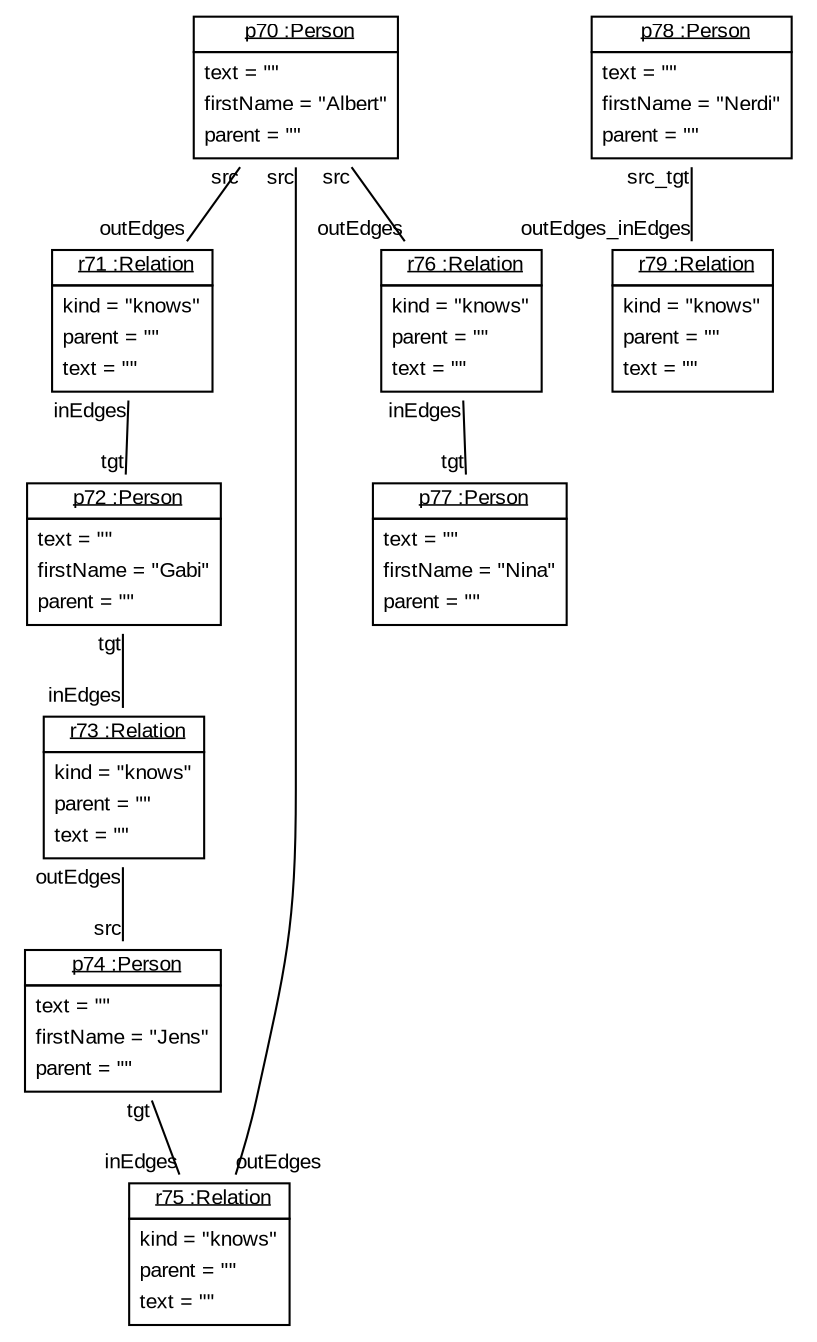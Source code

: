 graph ObjectDiagram {
   node [shape = none, fontsize = 10, fontname = "Arial"];
   edge [fontsize = 10, fontname = "Arial"];
   compound=true;

p70 [label=<<table border='0' cellborder='1' cellspacing='0'> <tr> <td href="../examples/org/sdmlib/examples/m2m/Person.java"> <u>p70 :Person</u></td></tr><tr><td><table border='0' cellborder='0' cellspacing='0'><tr><td align='left'>text = ""</td></tr><tr><td align='left'>firstName = "Albert"</td></tr><tr><td align='left'>parent = ""</td></tr></table></td></tr></table>>];
r71 [label=<<table border='0' cellborder='1' cellspacing='0'> <tr> <td href="../examples/org/sdmlib/examples/m2m/Relation.java"> <u>r71 :Relation</u></td></tr><tr><td><table border='0' cellborder='0' cellspacing='0'><tr><td align='left'>kind = "knows"</td></tr><tr><td align='left'>parent = ""</td></tr><tr><td align='left'>text = ""</td></tr></table></td></tr></table>>];
p72 [label=<<table border='0' cellborder='1' cellspacing='0'> <tr> <td href="../examples/org/sdmlib/examples/m2m/Person.java"> <u>p72 :Person</u></td></tr><tr><td><table border='0' cellborder='0' cellspacing='0'><tr><td align='left'>text = ""</td></tr><tr><td align='left'>firstName = "Gabi"</td></tr><tr><td align='left'>parent = ""</td></tr></table></td></tr></table>>];
r73 [label=<<table border='0' cellborder='1' cellspacing='0'> <tr> <td href="../examples/org/sdmlib/examples/m2m/Relation.java"> <u>r73 :Relation</u></td></tr><tr><td><table border='0' cellborder='0' cellspacing='0'><tr><td align='left'>kind = "knows"</td></tr><tr><td align='left'>parent = ""</td></tr><tr><td align='left'>text = ""</td></tr></table></td></tr></table>>];
p74 [label=<<table border='0' cellborder='1' cellspacing='0'> <tr> <td href="../examples/org/sdmlib/examples/m2m/Person.java"> <u>p74 :Person</u></td></tr><tr><td><table border='0' cellborder='0' cellspacing='0'><tr><td align='left'>text = ""</td></tr><tr><td align='left'>firstName = "Jens"</td></tr><tr><td align='left'>parent = ""</td></tr></table></td></tr></table>>];
r75 [label=<<table border='0' cellborder='1' cellspacing='0'> <tr> <td href="../examples/org/sdmlib/examples/m2m/Relation.java"> <u>r75 :Relation</u></td></tr><tr><td><table border='0' cellborder='0' cellspacing='0'><tr><td align='left'>kind = "knows"</td></tr><tr><td align='left'>parent = ""</td></tr><tr><td align='left'>text = ""</td></tr></table></td></tr></table>>];
r76 [label=<<table border='0' cellborder='1' cellspacing='0'> <tr> <td href="../examples/org/sdmlib/examples/m2m/Relation.java"> <u>r76 :Relation</u></td></tr><tr><td><table border='0' cellborder='0' cellspacing='0'><tr><td align='left'>kind = "knows"</td></tr><tr><td align='left'>parent = ""</td></tr><tr><td align='left'>text = ""</td></tr></table></td></tr></table>>];
p77 [label=<<table border='0' cellborder='1' cellspacing='0'> <tr> <td href="../examples/org/sdmlib/examples/m2m/Person.java"> <u>p77 :Person</u></td></tr><tr><td><table border='0' cellborder='0' cellspacing='0'><tr><td align='left'>text = ""</td></tr><tr><td align='left'>firstName = "Nina"</td></tr><tr><td align='left'>parent = ""</td></tr></table></td></tr></table>>];
p78 [label=<<table border='0' cellborder='1' cellspacing='0'> <tr> <td href="../examples/org/sdmlib/examples/m2m/Person.java"> <u>p78 :Person</u></td></tr><tr><td><table border='0' cellborder='0' cellspacing='0'><tr><td align='left'>text = ""</td></tr><tr><td align='left'>firstName = "Nerdi"</td></tr><tr><td align='left'>parent = ""</td></tr></table></td></tr></table>>];
r79 [label=<<table border='0' cellborder='1' cellspacing='0'> <tr> <td href="../examples/org/sdmlib/examples/m2m/Relation.java"> <u>r79 :Relation</u></td></tr><tr><td><table border='0' cellborder='0' cellspacing='0'><tr><td align='left'>kind = "knows"</td></tr><tr><td align='left'>parent = ""</td></tr><tr><td align='left'>text = ""</td></tr></table></td></tr></table>>];

p70 -- r71 [headlabel = "outEdges" taillabel = "src"];
p70 -- r76 [headlabel = "outEdges" taillabel = "src"];
p70 -- r75 [headlabel = "outEdges" taillabel = "src"];
r71 -- p72 [headlabel = "tgt" taillabel = "inEdges"];
p72 -- r73 [headlabel = "inEdges" taillabel = "tgt"];
r73 -- p74 [headlabel = "src" taillabel = "outEdges"];
p74 -- r75 [headlabel = "inEdges" taillabel = "tgt"];
r76 -- p77 [headlabel = "tgt" taillabel = "inEdges"];
p78 -- r79 [headlabel = "outEdges_inEdges" taillabel = "src_tgt"];
}
